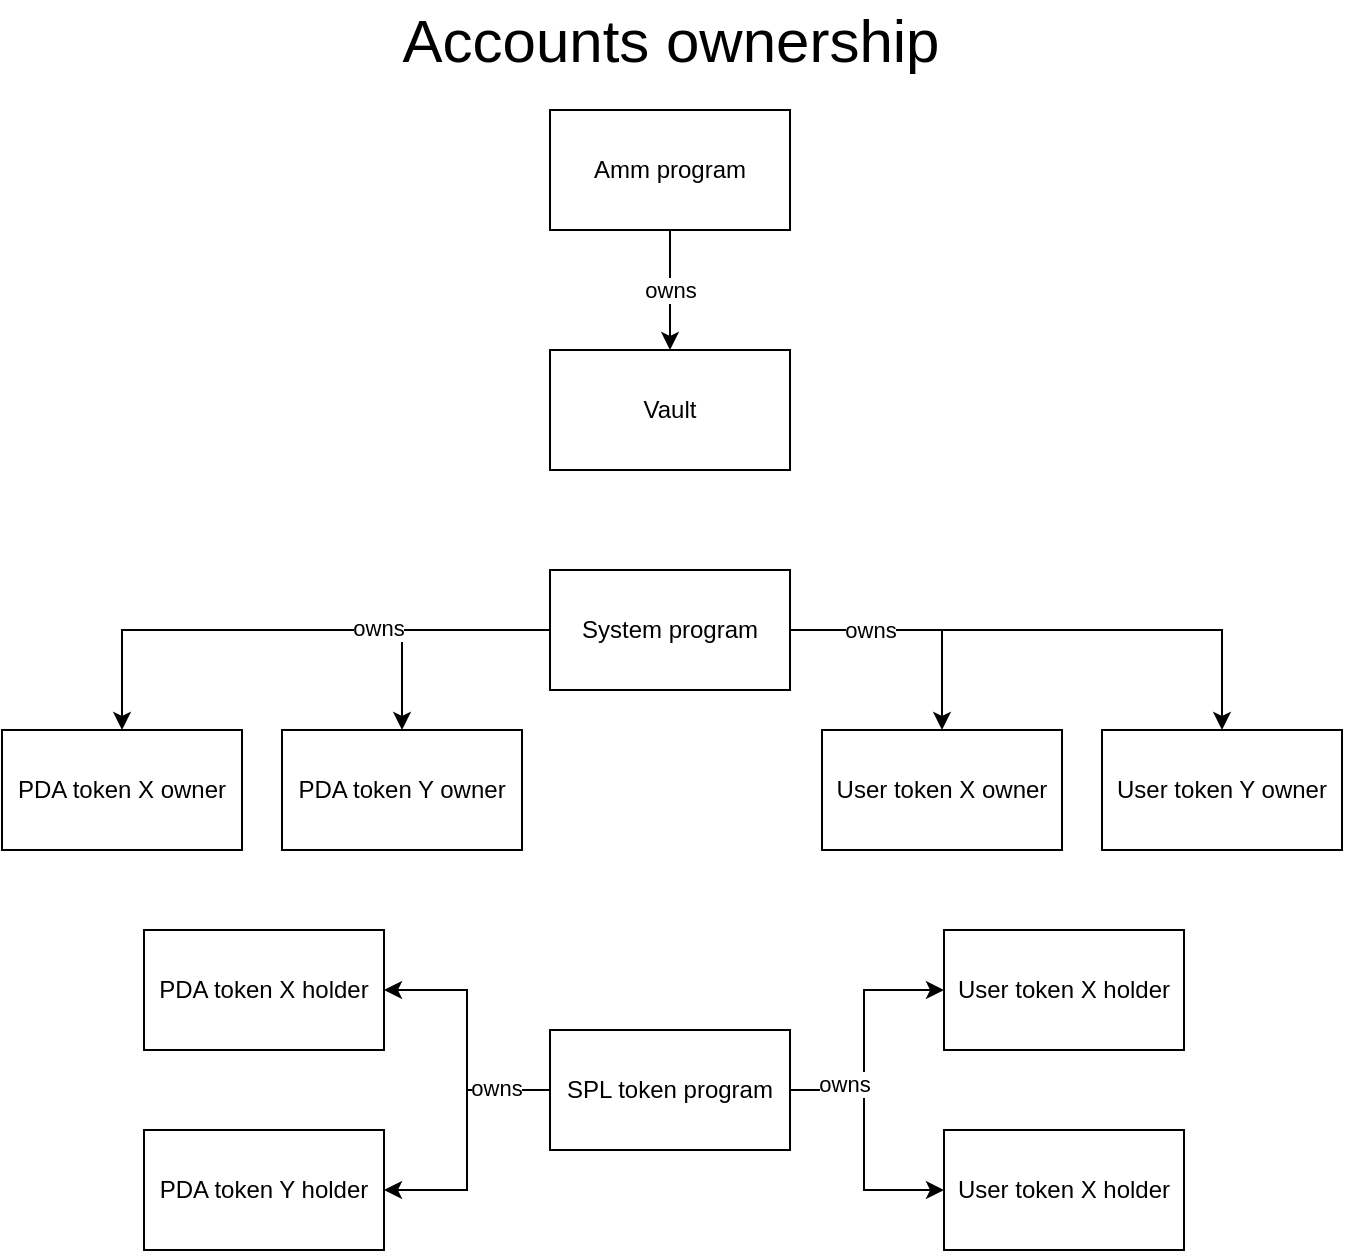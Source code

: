 <mxfile version="15.9.6" type="device"><diagram id="YnUpylfhv3M88mO6FgZg" name="Page-1"><mxGraphModel dx="1186" dy="676" grid="1" gridSize="10" guides="1" tooltips="1" connect="1" arrows="1" fold="1" page="1" pageScale="1" pageWidth="827" pageHeight="1169" math="0" shadow="0"><root><mxCell id="0"/><mxCell id="1" parent="0"/><mxCell id="dE8c94G7_x01UPxT3GYf-1" value="Amm program" style="rounded=0;whiteSpace=wrap;html=1;" vertex="1" parent="1"><mxGeometry x="353" y="70" width="120" height="60" as="geometry"/></mxCell><mxCell id="dE8c94G7_x01UPxT3GYf-2" value="Vault" style="rounded=0;whiteSpace=wrap;html=1;" vertex="1" parent="1"><mxGeometry x="353" y="190" width="120" height="60" as="geometry"/></mxCell><mxCell id="dE8c94G7_x01UPxT3GYf-3" value="owns" style="endArrow=classic;html=1;rounded=0;exitX=0.5;exitY=1;exitDx=0;exitDy=0;entryX=0.5;entryY=0;entryDx=0;entryDy=0;" edge="1" parent="1" source="dE8c94G7_x01UPxT3GYf-1" target="dE8c94G7_x01UPxT3GYf-2"><mxGeometry width="50" height="50" relative="1" as="geometry"><mxPoint x="389" y="260" as="sourcePoint"/><mxPoint x="439" y="210" as="targetPoint"/></mxGeometry></mxCell><mxCell id="dE8c94G7_x01UPxT3GYf-4" value="System program" style="rounded=0;whiteSpace=wrap;html=1;" vertex="1" parent="1"><mxGeometry x="353" y="300" width="120" height="60" as="geometry"/></mxCell><mxCell id="dE8c94G7_x01UPxT3GYf-5" value="PDA token Y owner" style="whiteSpace=wrap;html=1;" vertex="1" parent="1"><mxGeometry x="219" y="380" width="120" height="60" as="geometry"/></mxCell><mxCell id="dE8c94G7_x01UPxT3GYf-6" value="PDA token X owner" style="whiteSpace=wrap;html=1;" vertex="1" parent="1"><mxGeometry x="79" y="380" width="120" height="60" as="geometry"/></mxCell><mxCell id="dE8c94G7_x01UPxT3GYf-7" value="" style="endArrow=classic;html=1;rounded=0;entryX=0.5;entryY=0;entryDx=0;entryDy=0;exitX=0;exitY=0.5;exitDx=0;exitDy=0;" edge="1" parent="1" source="dE8c94G7_x01UPxT3GYf-4" target="dE8c94G7_x01UPxT3GYf-5"><mxGeometry width="50" height="50" relative="1" as="geometry"><mxPoint x="379" y="330" as="sourcePoint"/><mxPoint x="429" y="280" as="targetPoint"/><Array as="points"><mxPoint x="279" y="330"/></Array></mxGeometry></mxCell><mxCell id="dE8c94G7_x01UPxT3GYf-8" value="" style="endArrow=classic;html=1;rounded=0;entryX=0.5;entryY=0;entryDx=0;entryDy=0;exitX=0;exitY=0.5;exitDx=0;exitDy=0;" edge="1" parent="1" source="dE8c94G7_x01UPxT3GYf-4" target="dE8c94G7_x01UPxT3GYf-6"><mxGeometry width="50" height="50" relative="1" as="geometry"><mxPoint x="379" y="330" as="sourcePoint"/><mxPoint x="429" y="280" as="targetPoint"/><Array as="points"><mxPoint x="269" y="330"/><mxPoint x="139" y="330"/></Array></mxGeometry></mxCell><mxCell id="dE8c94G7_x01UPxT3GYf-9" value="owns" style="edgeLabel;html=1;align=center;verticalAlign=middle;resizable=0;points=[];" vertex="1" connectable="0" parent="dE8c94G7_x01UPxT3GYf-8"><mxGeometry x="-0.345" y="-1" relative="1" as="geometry"><mxPoint as="offset"/></mxGeometry></mxCell><mxCell id="dE8c94G7_x01UPxT3GYf-10" value="User token X owner" style="rounded=0;whiteSpace=wrap;html=1;" vertex="1" parent="1"><mxGeometry x="489" y="380" width="120" height="60" as="geometry"/></mxCell><mxCell id="dE8c94G7_x01UPxT3GYf-13" value="&lt;span&gt;User token Y owner&lt;/span&gt;" style="rounded=0;whiteSpace=wrap;html=1;" vertex="1" parent="1"><mxGeometry x="629" y="380" width="120" height="60" as="geometry"/></mxCell><mxCell id="dE8c94G7_x01UPxT3GYf-15" value="" style="endArrow=classic;html=1;rounded=0;entryX=0.5;entryY=0;entryDx=0;entryDy=0;exitX=1;exitY=0.5;exitDx=0;exitDy=0;" edge="1" parent="1" source="dE8c94G7_x01UPxT3GYf-4" target="dE8c94G7_x01UPxT3GYf-13"><mxGeometry width="50" height="50" relative="1" as="geometry"><mxPoint x="379" y="300" as="sourcePoint"/><mxPoint x="829" y="380" as="targetPoint"/><Array as="points"><mxPoint x="689" y="330"/></Array></mxGeometry></mxCell><mxCell id="dE8c94G7_x01UPxT3GYf-18" value="owns" style="edgeLabel;html=1;align=center;verticalAlign=middle;resizable=0;points=[];" vertex="1" connectable="0" parent="dE8c94G7_x01UPxT3GYf-15"><mxGeometry x="-0.704" relative="1" as="geometry"><mxPoint as="offset"/></mxGeometry></mxCell><mxCell id="dE8c94G7_x01UPxT3GYf-16" value="" style="endArrow=classic;html=1;rounded=0;entryX=0.5;entryY=0;entryDx=0;entryDy=0;" edge="1" parent="1" target="dE8c94G7_x01UPxT3GYf-10"><mxGeometry width="50" height="50" relative="1" as="geometry"><mxPoint x="549" y="330" as="sourcePoint"/><mxPoint x="429" y="250" as="targetPoint"/></mxGeometry></mxCell><mxCell id="dE8c94G7_x01UPxT3GYf-27" style="edgeStyle=orthogonalEdgeStyle;rounded=0;orthogonalLoop=1;jettySize=auto;html=1;exitX=0;exitY=0.5;exitDx=0;exitDy=0;entryX=1;entryY=0.5;entryDx=0;entryDy=0;" edge="1" parent="1" source="dE8c94G7_x01UPxT3GYf-19" target="dE8c94G7_x01UPxT3GYf-20"><mxGeometry relative="1" as="geometry"/></mxCell><mxCell id="dE8c94G7_x01UPxT3GYf-28" style="edgeStyle=orthogonalEdgeStyle;rounded=0;orthogonalLoop=1;jettySize=auto;html=1;exitX=0;exitY=0.5;exitDx=0;exitDy=0;entryX=1;entryY=0.5;entryDx=0;entryDy=0;" edge="1" parent="1" source="dE8c94G7_x01UPxT3GYf-19" target="dE8c94G7_x01UPxT3GYf-21"><mxGeometry relative="1" as="geometry"/></mxCell><mxCell id="dE8c94G7_x01UPxT3GYf-30" value="owns" style="edgeLabel;html=1;align=center;verticalAlign=middle;resizable=0;points=[];" vertex="1" connectable="0" parent="dE8c94G7_x01UPxT3GYf-28"><mxGeometry x="-0.594" y="-1" relative="1" as="geometry"><mxPoint as="offset"/></mxGeometry></mxCell><mxCell id="dE8c94G7_x01UPxT3GYf-19" value="SPL token program" style="rounded=0;whiteSpace=wrap;html=1;" vertex="1" parent="1"><mxGeometry x="353" y="530" width="120" height="60" as="geometry"/></mxCell><mxCell id="dE8c94G7_x01UPxT3GYf-20" value="PDA token X holder" style="whiteSpace=wrap;html=1;" vertex="1" parent="1"><mxGeometry x="150" y="480" width="120" height="60" as="geometry"/></mxCell><mxCell id="dE8c94G7_x01UPxT3GYf-21" value="PDA token Y holder" style="whiteSpace=wrap;html=1;" vertex="1" parent="1"><mxGeometry x="150" y="580" width="120" height="60" as="geometry"/></mxCell><mxCell id="dE8c94G7_x01UPxT3GYf-22" value="User token X holder" style="rounded=0;whiteSpace=wrap;html=1;" vertex="1" parent="1"><mxGeometry x="550" y="480" width="120" height="60" as="geometry"/></mxCell><mxCell id="dE8c94G7_x01UPxT3GYf-23" value="User token X holder" style="rounded=0;whiteSpace=wrap;html=1;" vertex="1" parent="1"><mxGeometry x="550" y="580" width="120" height="60" as="geometry"/></mxCell><mxCell id="dE8c94G7_x01UPxT3GYf-24" value="" style="endArrow=classic;html=1;rounded=0;exitX=1;exitY=0.5;exitDx=0;exitDy=0;entryX=0;entryY=0.5;entryDx=0;entryDy=0;" edge="1" parent="1" source="dE8c94G7_x01UPxT3GYf-19" target="dE8c94G7_x01UPxT3GYf-22"><mxGeometry width="50" height="50" relative="1" as="geometry"><mxPoint x="450" y="520" as="sourcePoint"/><mxPoint x="510" y="550" as="targetPoint"/><Array as="points"><mxPoint x="510" y="560"/><mxPoint x="510" y="510"/></Array></mxGeometry></mxCell><mxCell id="dE8c94G7_x01UPxT3GYf-25" value="" style="endArrow=classic;html=1;rounded=0;exitX=1;exitY=0.5;exitDx=0;exitDy=0;entryX=0;entryY=0.5;entryDx=0;entryDy=0;" edge="1" parent="1" source="dE8c94G7_x01UPxT3GYf-19" target="dE8c94G7_x01UPxT3GYf-23"><mxGeometry width="50" height="50" relative="1" as="geometry"><mxPoint x="480" y="540" as="sourcePoint"/><mxPoint x="520" y="650" as="targetPoint"/><Array as="points"><mxPoint x="510" y="560"/><mxPoint x="510" y="610"/></Array></mxGeometry></mxCell><mxCell id="dE8c94G7_x01UPxT3GYf-29" value="owns" style="edgeLabel;html=1;align=center;verticalAlign=middle;resizable=0;points=[];" vertex="1" connectable="0" parent="dE8c94G7_x01UPxT3GYf-25"><mxGeometry x="-0.575" y="3" relative="1" as="geometry"><mxPoint as="offset"/></mxGeometry></mxCell><mxCell id="dE8c94G7_x01UPxT3GYf-32" value="&lt;font style=&quot;font-size: 30px&quot;&gt;Accounts ownership&lt;/font&gt;" style="text;html=1;align=center;verticalAlign=middle;resizable=0;points=[];autosize=1;strokeColor=none;fillColor=none;fontSize=30;" vertex="1" parent="1"><mxGeometry x="273" y="15" width="280" height="40" as="geometry"/></mxCell></root></mxGraphModel></diagram></mxfile>